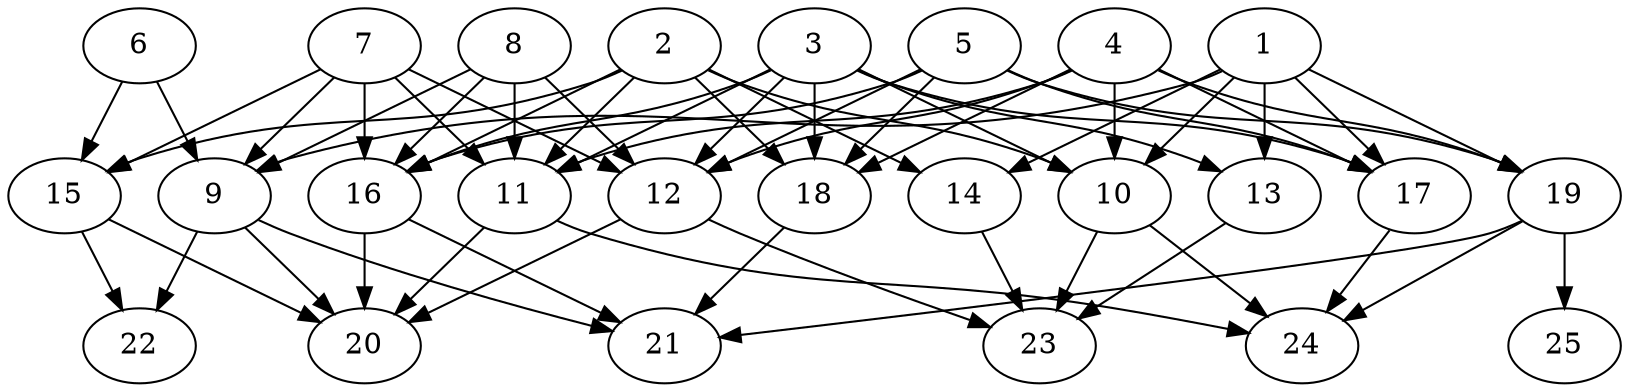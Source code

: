 // DAG automatically generated by daggen at Thu Oct  3 14:00:39 2019
// ./daggen --dot -n 25 --ccr 0.5 --fat 0.7 --regular 0.7 --density 0.7 --mindata 5242880 --maxdata 52428800 
digraph G {
  1 [size="81772544", alpha="0.17", expect_size="40886272"] 
  1 -> 9 [size ="40886272"]
  1 -> 10 [size ="40886272"]
  1 -> 13 [size ="40886272"]
  1 -> 14 [size ="40886272"]
  1 -> 17 [size ="40886272"]
  1 -> 19 [size ="40886272"]
  2 [size="95590400", alpha="0.01", expect_size="47795200"] 
  2 -> 10 [size ="47795200"]
  2 -> 11 [size ="47795200"]
  2 -> 14 [size ="47795200"]
  2 -> 15 [size ="47795200"]
  2 -> 16 [size ="47795200"]
  2 -> 18 [size ="47795200"]
  3 [size="78256128", alpha="0.07", expect_size="39128064"] 
  3 -> 10 [size ="39128064"]
  3 -> 11 [size ="39128064"]
  3 -> 12 [size ="39128064"]
  3 -> 13 [size ="39128064"]
  3 -> 16 [size ="39128064"]
  3 -> 17 [size ="39128064"]
  3 -> 18 [size ="39128064"]
  4 [size="96993280", alpha="0.12", expect_size="48496640"] 
  4 -> 10 [size ="48496640"]
  4 -> 11 [size ="48496640"]
  4 -> 12 [size ="48496640"]
  4 -> 17 [size ="48496640"]
  4 -> 18 [size ="48496640"]
  4 -> 19 [size ="48496640"]
  5 [size="84232192", alpha="0.02", expect_size="42116096"] 
  5 -> 12 [size ="42116096"]
  5 -> 16 [size ="42116096"]
  5 -> 17 [size ="42116096"]
  5 -> 18 [size ="42116096"]
  5 -> 19 [size ="42116096"]
  6 [size="76228608", alpha="0.18", expect_size="38114304"] 
  6 -> 9 [size ="38114304"]
  6 -> 15 [size ="38114304"]
  7 [size="87529472", alpha="0.00", expect_size="43764736"] 
  7 -> 9 [size ="43764736"]
  7 -> 11 [size ="43764736"]
  7 -> 12 [size ="43764736"]
  7 -> 15 [size ="43764736"]
  7 -> 16 [size ="43764736"]
  8 [size="68818944", alpha="0.04", expect_size="34409472"] 
  8 -> 9 [size ="34409472"]
  8 -> 11 [size ="34409472"]
  8 -> 12 [size ="34409472"]
  8 -> 16 [size ="34409472"]
  9 [size="65185792", alpha="0.16", expect_size="32592896"] 
  9 -> 20 [size ="32592896"]
  9 -> 21 [size ="32592896"]
  9 -> 22 [size ="32592896"]
  10 [size="26028032", alpha="0.16", expect_size="13014016"] 
  10 -> 23 [size ="13014016"]
  10 -> 24 [size ="13014016"]
  11 [size="83408896", alpha="0.05", expect_size="41704448"] 
  11 -> 20 [size ="41704448"]
  11 -> 24 [size ="41704448"]
  12 [size="68700160", alpha="0.18", expect_size="34350080"] 
  12 -> 20 [size ="34350080"]
  12 -> 23 [size ="34350080"]
  13 [size="73132032", alpha="0.03", expect_size="36566016"] 
  13 -> 23 [size ="36566016"]
  14 [size="103860224", alpha="0.04", expect_size="51930112"] 
  14 -> 23 [size ="51930112"]
  15 [size="65615872", alpha="0.19", expect_size="32807936"] 
  15 -> 20 [size ="32807936"]
  15 -> 22 [size ="32807936"]
  16 [size="74178560", alpha="0.01", expect_size="37089280"] 
  16 -> 20 [size ="37089280"]
  16 -> 21 [size ="37089280"]
  17 [size="64086016", alpha="0.09", expect_size="32043008"] 
  17 -> 24 [size ="32043008"]
  18 [size="65116160", alpha="0.09", expect_size="32558080"] 
  18 -> 21 [size ="32558080"]
  19 [size="84977664", alpha="0.11", expect_size="42488832"] 
  19 -> 21 [size ="42488832"]
  19 -> 24 [size ="42488832"]
  19 -> 25 [size ="42488832"]
  20 [size="65032192", alpha="0.20", expect_size="32516096"] 
  21 [size="44707840", alpha="0.04", expect_size="22353920"] 
  22 [size="70653952", alpha="0.06", expect_size="35326976"] 
  23 [size="60684288", alpha="0.03", expect_size="30342144"] 
  24 [size="73234432", alpha="0.17", expect_size="36617216"] 
  25 [size="93915136", alpha="0.08", expect_size="46957568"] 
}
